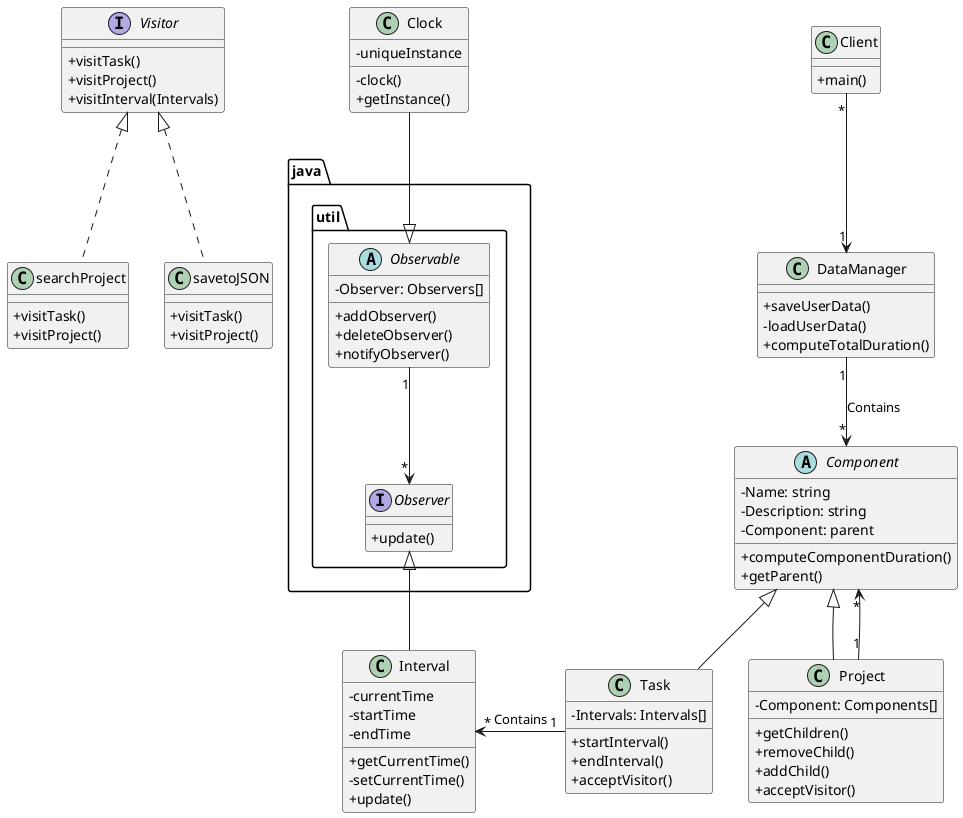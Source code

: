 @startuml 

skinparam classAttributeIconSize 0
skinparam linetype polyline

abstract class Component {
- Name: string
- Description: string
- Component: parent
+ computeComponentDuration()
+ getParent()
}

class Project extends Component {
- Component: Components[]
+ getChildren()
+ removeChild()
+ addChild()
+ acceptVisitor()
}


class Task extends Component {
- Intervals: Intervals[]
+ startInterval()
+ endInterval()
+ acceptVisitor()
}

Interface Visitor{
+ visitTask()
+ visitProject()
+ visitInterval(Intervals)
}

class searchProject {
+ visitTask()
+ visitProject()
}

class savetoJSON {
+ visitTask()
+ visitProject()
}

class Interval{
- currentTime
- startTime
- endTime
+ getCurrentTime()
- setCurrentTime()
+ update()

}

package java.util <<Folder>> {
    Interface Observer{
    + update()
    }

    abstract class Observable {
    - Observer: Observers[]
    + addObserver()
    + deleteObserver()
    + notifyObserver()
    }
}


class Clock {
- uniqueInstance
- clock()
+ getInstance()
}

class Client{
+ main()
}

class DataManager{  
+ saveUserData()
- loadUserData()
+ computeTotalDuration()
}


DataManager "1" -down-> "*" Component: Contains
Project "1" -up-> "*" Component
Client "*" -down-> "1" DataManager
Task "1" -left-> "*" Interval:Contains
Clock -down-|> Observable
Observable "1" -Down-> "*" Observer
Interval -up-|> Observer
Task -[hidden]right-> Project
searchProject .up.|> Visitor
savetoJSON .up.|> Visitor

@enduml